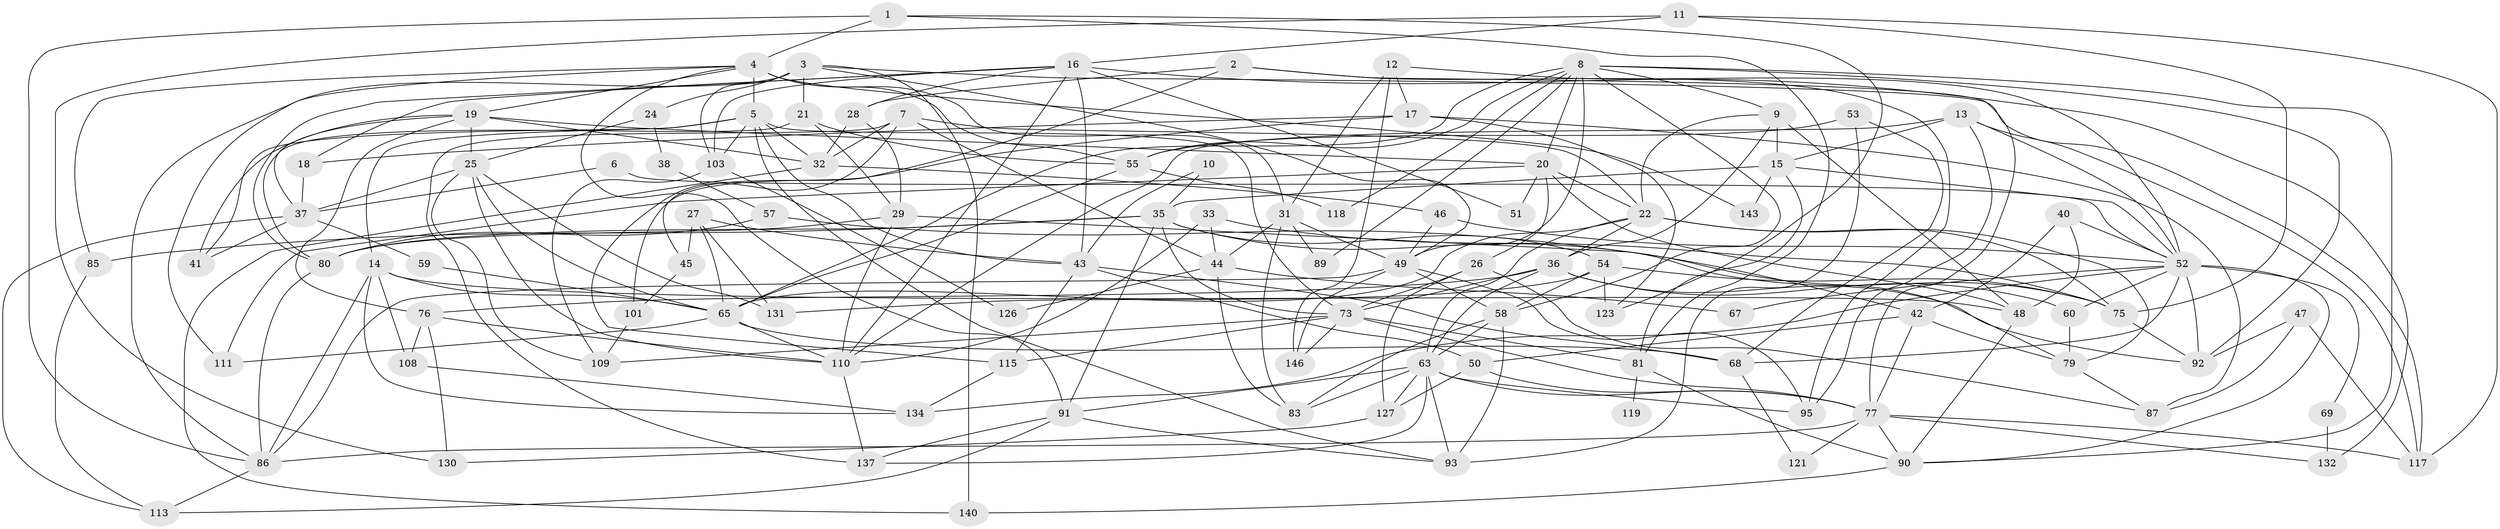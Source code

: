 // original degree distribution, {4: 0.23809523809523808, 6: 0.09523809523809523, 10: 0.006802721088435374, 2: 0.19047619047619047, 3: 0.2585034013605442, 5: 0.1360544217687075, 8: 0.034013605442176874, 7: 0.034013605442176874, 9: 0.006802721088435374}
// Generated by graph-tools (version 1.1) at 2025/11/02/27/25 16:11:20]
// undirected, 100 vertices, 241 edges
graph export_dot {
graph [start="1"]
  node [color=gray90,style=filled];
  1;
  2;
  3 [super="+116"];
  4;
  5 [super="+30"];
  6;
  7 [super="+114"];
  8 [super="+128"];
  9 [super="+107"];
  10;
  11 [super="+72"];
  12 [super="+102"];
  13;
  14 [super="+105"];
  15 [super="+66"];
  16 [super="+23"];
  17;
  18;
  19 [super="+136"];
  20 [super="+135"];
  21;
  22 [super="+62"];
  24;
  25 [super="+61"];
  26 [super="+125"];
  27 [super="+88"];
  28;
  29 [super="+141"];
  31 [super="+34"];
  32;
  33;
  35 [super="+139"];
  36 [super="+39"];
  37 [super="+145"];
  38;
  40 [super="+106"];
  41;
  42 [super="+96"];
  43 [super="+112"];
  44 [super="+124"];
  45;
  46 [super="+82"];
  47 [super="+64"];
  48 [super="+56"];
  49 [super="+70"];
  50;
  51;
  52 [super="+74"];
  53;
  54 [super="+100"];
  55 [super="+97"];
  57;
  58 [super="+78"];
  59;
  60 [super="+122"];
  63 [super="+71"];
  65 [super="+147"];
  67;
  68;
  69;
  73 [super="+98"];
  75;
  76 [super="+84"];
  77 [super="+138"];
  79 [super="+120"];
  80 [super="+99"];
  81 [super="+129"];
  83 [super="+104"];
  85;
  86 [super="+144"];
  87;
  89;
  90 [super="+142"];
  91;
  92;
  93 [super="+94"];
  95;
  101;
  103;
  108;
  109;
  110;
  111;
  113;
  115;
  117 [super="+133"];
  118;
  119;
  121;
  123;
  126;
  127;
  130;
  131;
  132;
  134;
  137;
  140;
  143;
  146;
  1 -- 4;
  1 -- 81;
  1 -- 123;
  1 -- 86;
  2 -- 28;
  2 -- 95;
  2 -- 45;
  2 -- 77;
  3 -- 24;
  3 -- 117;
  3 -- 140;
  3 -- 86;
  3 -- 49;
  3 -- 21;
  3 -- 103;
  4 -- 19;
  4 -- 31;
  4 -- 55 [weight=2];
  4 -- 85;
  4 -- 91;
  4 -- 111;
  4 -- 143;
  4 -- 5;
  5 -- 14;
  5 -- 32;
  5 -- 103;
  5 -- 41;
  5 -- 73;
  5 -- 43;
  5 -- 93;
  6 -- 37;
  6 -- 52;
  7 -- 115;
  7 -- 32;
  7 -- 137;
  7 -- 22;
  7 -- 44;
  8 -- 65;
  8 -- 49 [weight=2];
  8 -- 118;
  8 -- 58;
  8 -- 89;
  8 -- 20;
  8 -- 55;
  8 -- 9;
  8 -- 92;
  8 -- 90;
  9 -- 48;
  9 -- 15;
  9 -- 36;
  9 -- 22;
  10 -- 43;
  10 -- 35;
  11 -- 75;
  11 -- 16;
  11 -- 130;
  11 -- 117;
  12 -- 17;
  12 -- 146;
  12 -- 31;
  12 -- 52;
  13 -- 95;
  13 -- 117;
  13 -- 15;
  13 -- 110;
  13 -- 52;
  14 -- 134;
  14 -- 48;
  14 -- 65;
  14 -- 108;
  14 -- 86;
  15 -- 143;
  15 -- 81;
  15 -- 35;
  15 -- 52;
  16 -- 18;
  16 -- 28;
  16 -- 51;
  16 -- 132;
  16 -- 80;
  16 -- 103;
  16 -- 43;
  16 -- 110;
  17 -- 123;
  17 -- 18;
  17 -- 87;
  17 -- 101;
  18 -- 37;
  19 -- 32;
  19 -- 20;
  19 -- 37;
  19 -- 25;
  19 -- 41;
  19 -- 76;
  20 -- 111;
  20 -- 26;
  20 -- 51;
  20 -- 22;
  20 -- 48;
  21 -- 55;
  21 -- 80;
  21 -- 29;
  22 -- 36;
  22 -- 63;
  22 -- 79;
  22 -- 65;
  22 -- 75;
  24 -- 25;
  24 -- 38;
  25 -- 109;
  25 -- 65;
  25 -- 131;
  25 -- 110;
  25 -- 37;
  26 -- 87;
  26 -- 127;
  26 -- 73;
  27 -- 131;
  27 -- 65;
  27 -- 45;
  27 -- 43;
  28 -- 32;
  28 -- 29;
  29 -- 110;
  29 -- 79;
  29 -- 80;
  31 -- 49;
  31 -- 44 [weight=2];
  31 -- 89;
  31 -- 83;
  32 -- 46;
  32 -- 140;
  33 -- 110;
  33 -- 44;
  33 -- 75;
  35 -- 91;
  35 -- 54;
  35 -- 80;
  35 -- 85;
  35 -- 73;
  35 -- 42;
  36 -- 73;
  36 -- 92;
  36 -- 63;
  36 -- 60;
  36 -- 76;
  37 -- 41;
  37 -- 113;
  37 -- 59;
  38 -- 57;
  40 -- 52;
  40 -- 48;
  40 -- 42;
  42 -- 77;
  42 -- 50;
  42 -- 79;
  43 -- 115;
  43 -- 50;
  43 -- 68;
  44 -- 83;
  44 -- 67;
  44 -- 126;
  45 -- 101;
  46 -- 52;
  46 -- 49;
  47 -- 92;
  47 -- 87;
  47 -- 117;
  48 -- 90;
  49 -- 95;
  49 -- 146;
  49 -- 86;
  49 -- 58;
  50 -- 77;
  50 -- 127;
  52 -- 92;
  52 -- 60;
  52 -- 67;
  52 -- 68;
  52 -- 90;
  52 -- 134;
  52 -- 69;
  53 -- 68;
  53 -- 55;
  53 -- 93;
  54 -- 123;
  54 -- 58;
  54 -- 75;
  54 -- 131;
  55 -- 65;
  55 -- 118;
  57 -- 75;
  57 -- 80;
  58 -- 63;
  58 -- 93;
  58 -- 83;
  59 -- 65;
  60 -- 79;
  63 -- 91;
  63 -- 83;
  63 -- 137;
  63 -- 127;
  63 -- 93;
  63 -- 95;
  63 -- 77;
  65 -- 68;
  65 -- 110;
  65 -- 111;
  68 -- 121;
  69 -- 132;
  73 -- 146;
  73 -- 81;
  73 -- 115;
  73 -- 109;
  73 -- 77;
  75 -- 92;
  76 -- 110;
  76 -- 108;
  76 -- 130;
  77 -- 90;
  77 -- 121;
  77 -- 132;
  77 -- 86;
  77 -- 117;
  79 -- 87;
  80 -- 86;
  81 -- 119 [weight=2];
  81 -- 90;
  85 -- 113;
  86 -- 113;
  90 -- 140;
  91 -- 137;
  91 -- 93;
  91 -- 113;
  101 -- 109;
  103 -- 109;
  103 -- 126;
  108 -- 134;
  110 -- 137;
  115 -- 134;
  127 -- 130;
}
